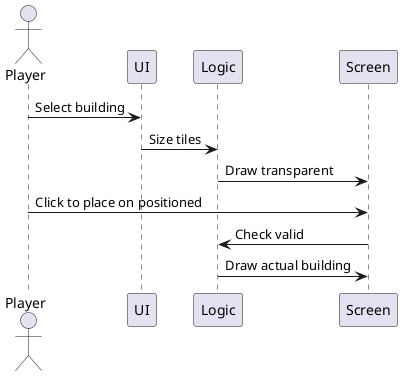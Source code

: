 @startuml
actor       Player       as Foo1

Foo1 -> UI : Select building
UI -> Logic : Size tiles
Logic -> Screen : Draw transparent
Foo1 -> Screen : Click to place on positioned
Screen -> Logic : Check valid
Logic -> Screen : Draw actual building


@enduml
